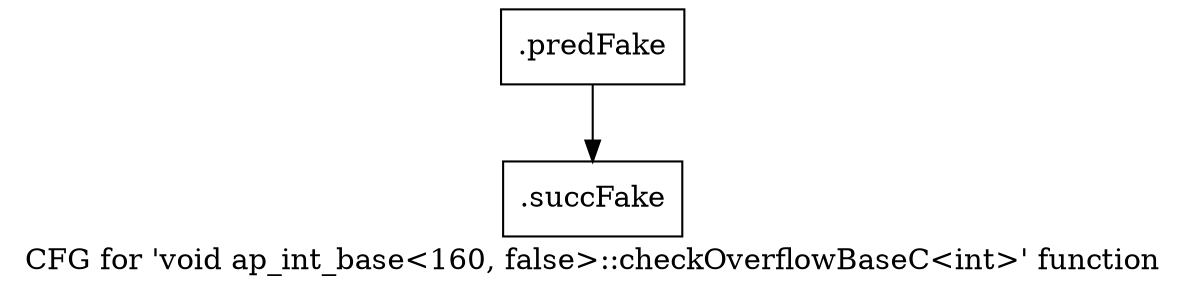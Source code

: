 digraph "CFG for 'void ap_int_base\<160, false\>::checkOverflowBaseC\<int\>' function" {
	label="CFG for 'void ap_int_base\<160, false\>::checkOverflowBaseC\<int\>' function";

	Node0x5889ad0 [shape=record,filename="",linenumber="",label="{.predFake}"];
	Node0x5889ad0 -> Node0x607eb80[ callList="" memoryops="" filename="/mnt/xilinx/Vitis_HLS/2021.2/include/ap_int_base.h" execusionnum="1"];
	Node0x607eb80 [shape=record,filename="/mnt/xilinx/Vitis_HLS/2021.2/include/ap_int_base.h",linenumber="802",label="{.succFake}"];
}
